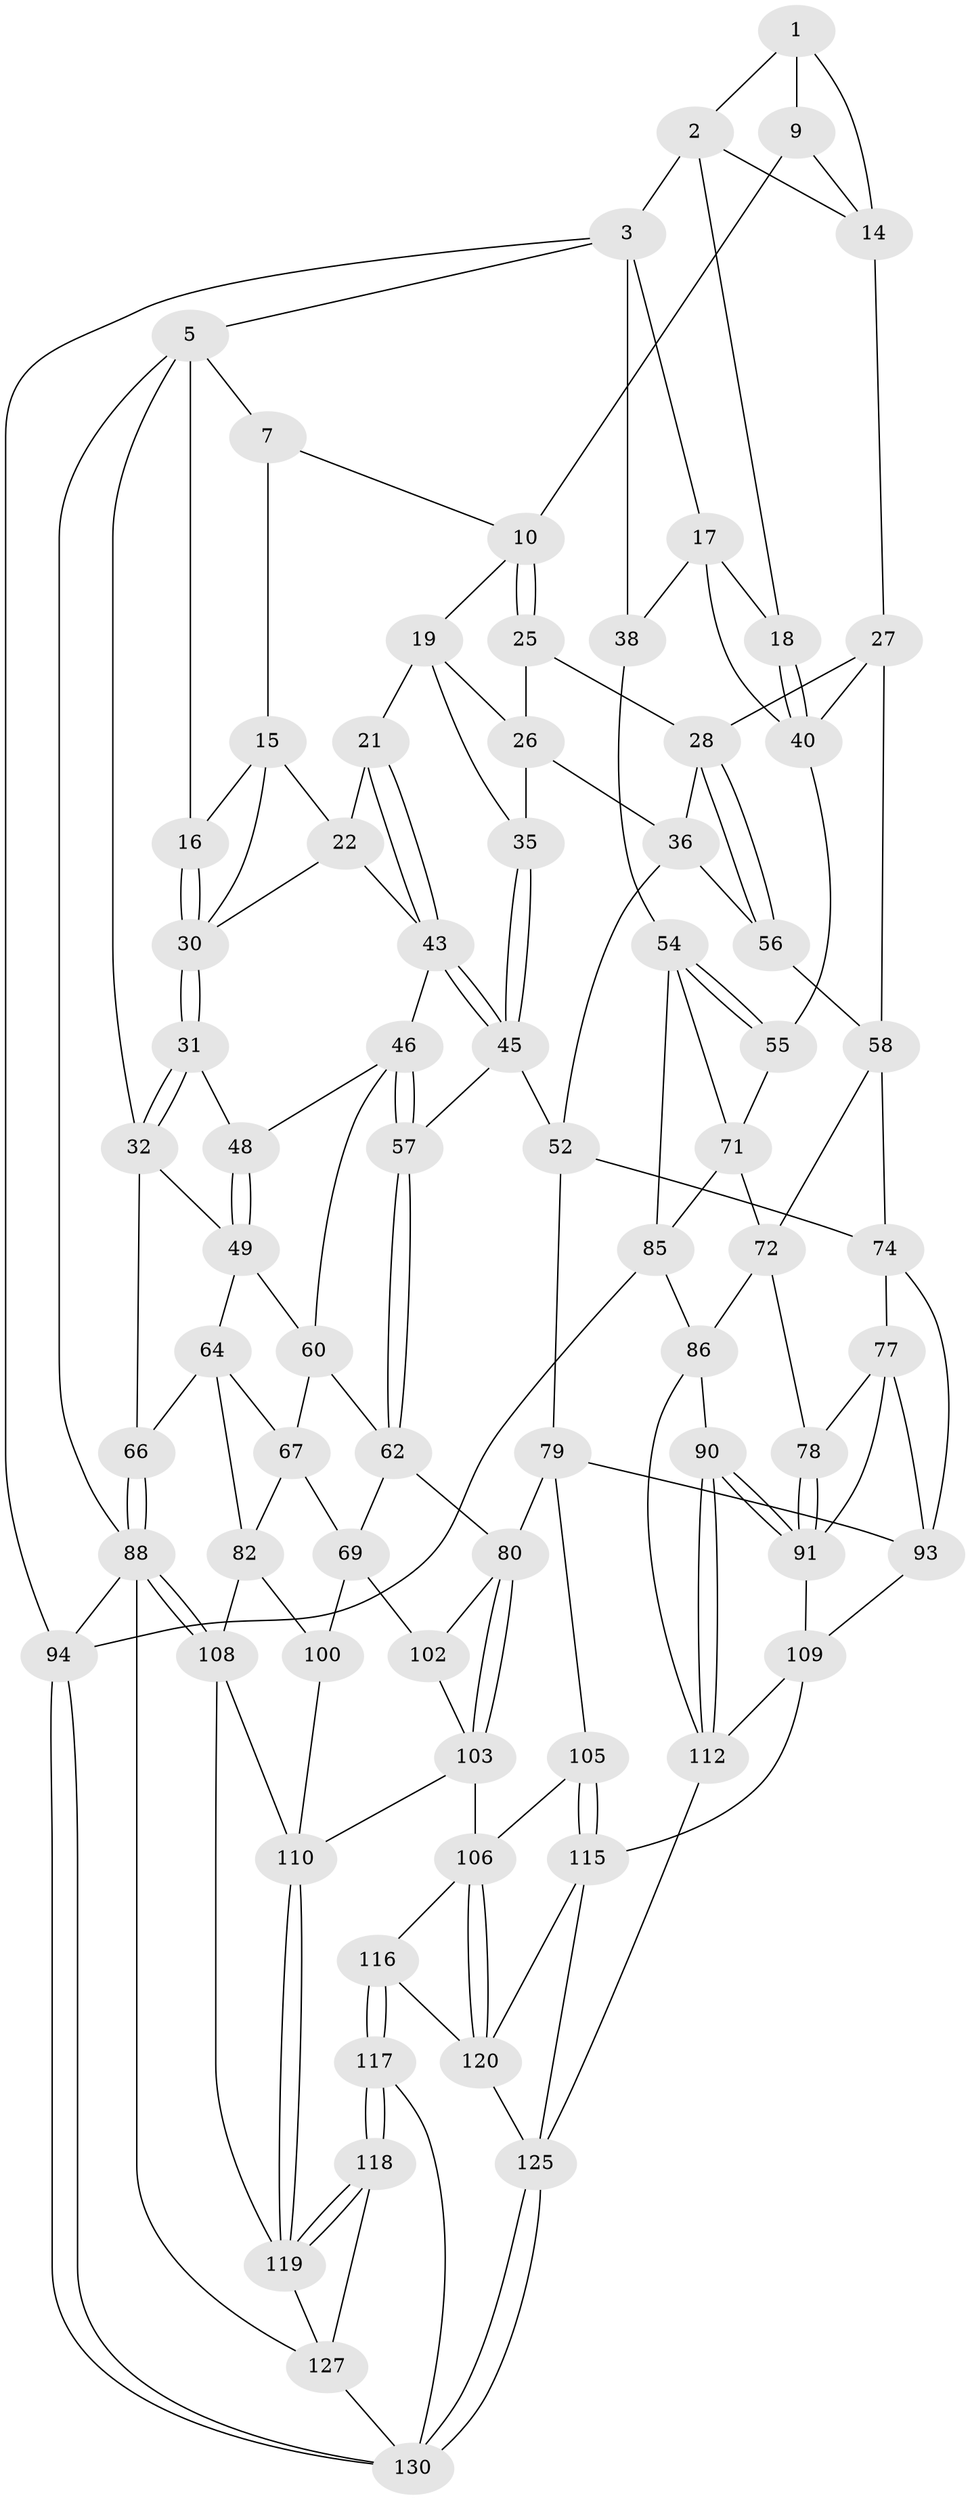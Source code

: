 // Generated by graph-tools (version 1.1) at 2025/52/02/27/25 19:52:41]
// undirected, 76 vertices, 169 edges
graph export_dot {
graph [start="1"]
  node [color=gray90,style=filled];
  1 [pos="+0.7255952329127607+0",super="+8"];
  2 [pos="+0.7593348118110449+0",super="+13"];
  3 [pos="+0.8987563033807107+0",super="+4"];
  5 [pos="+0+0",super="+6"];
  7 [pos="+0.39240173088644287+0",super="+12"];
  9 [pos="+0.613613958666707+0.02638710893209622"];
  10 [pos="+0.6072760277006739+0.033604097090439544",super="+11"];
  14 [pos="+0.7601638891233002+0.16027094634794653",super="+24"];
  15 [pos="+0.21731822015249466+0.0769687987760861",super="+23"];
  16 [pos="+0.19989797006417587+0.059191919938498164"];
  17 [pos="+0.874473713882885+0.12142430041939412",super="+39"];
  18 [pos="+0.825901926601252+0.14782349703313577"];
  19 [pos="+0.40901035381345674+0.09406755088285876",super="+20"];
  21 [pos="+0.30877049605986456+0.14610197268553676"];
  22 [pos="+0.2574070892023267+0.11854025092366798",super="+37"];
  25 [pos="+0.5645152083494271+0.10830631463266774"];
  26 [pos="+0.5198609307075942+0.11542874419130209",super="+34"];
  27 [pos="+0.6814870744687458+0.27282812946980256",super="+42"];
  28 [pos="+0.6649861653628449+0.2726735016296774",super="+29"];
  30 [pos="+0.05144130829179378+0.17588301456189975",super="+33"];
  31 [pos="+0.034747489115466934+0.18411405850353416"];
  32 [pos="+0+0.06879086469438307",super="+50"];
  35 [pos="+0.4177846377567887+0.2316889508641962"];
  36 [pos="+0.47854697025128246+0.24842369574829737",super="+51"];
  38 [pos="+1+0.2520927779108441"];
  40 [pos="+0.8588299294982467+0.27235340562381666",super="+41"];
  43 [pos="+0.28193914271667025+0.23044541667931182",super="+44"];
  45 [pos="+0.3526244858167328+0.33204775465995345",super="+53"];
  46 [pos="+0.16830619331898156+0.3130510686916672",super="+47"];
  48 [pos="+0.04552403330845706+0.19801166237192172"];
  49 [pos="+0.036860319182192874+0.36541066795484506",super="+61"];
  52 [pos="+0.42386612197822593+0.4282288329364778",super="+76"];
  54 [pos="+1+0.2836145619747748",super="+84"];
  55 [pos="+0.8922822731931361+0.3768290278345562"];
  56 [pos="+0.5501570197155436+0.4014396461283106"];
  57 [pos="+0.2724627677964877+0.4101849186132003"];
  58 [pos="+0.7654968217113419+0.4398402034112005",super="+59"];
  60 [pos="+0.0881729341835003+0.37295856332962657",super="+63"];
  62 [pos="+0.26005938487776625+0.4372683502272225",super="+68"];
  64 [pos="+0.06911459038828238+0.46263925809494416",super="+65"];
  66 [pos="+0+0.572268021618415"];
  67 [pos="+0.139473119680518+0.4586693034542716",super="+70"];
  69 [pos="+0.22609343881036428+0.5430527705511525",super="+99"];
  71 [pos="+0.9325495561601658+0.4809814444300581",super="+83"];
  72 [pos="+0.8921035133285+0.49407984336226596",super="+73"];
  74 [pos="+0.5799313095627798+0.4659827540990162",super="+75"];
  77 [pos="+0.7074452923460918+0.4975205870180337",super="+92"];
  78 [pos="+0.7531510611711508+0.48030238140941217"];
  79 [pos="+0.4144936052268588+0.5615504761736156",super="+98"];
  80 [pos="+0.39321925659097223+0.5762128157472346",super="+81"];
  82 [pos="+0.03880418509266053+0.5471375323925249",super="+101"];
  85 [pos="+1+0.744486796287552",super="+95"];
  86 [pos="+0.9643625450143274+0.7447421159075167",super="+87"];
  88 [pos="+0+0.7881968082347955",super="+89"];
  90 [pos="+0.8271972234240755+0.6697103481932323"];
  91 [pos="+0.8011272236232221+0.646516384490638",super="+96"];
  93 [pos="+0.5923462633491833+0.5890040182812667",super="+97"];
  94 [pos="+1+1"];
  100 [pos="+0.209949729007748+0.6612195611154758"];
  102 [pos="+0.3312446877898346+0.6310031233445659"];
  103 [pos="+0.4068498324705663+0.7239429895762137",super="+104"];
  105 [pos="+0.5264851520802304+0.6987457536122159"];
  106 [pos="+0.4587232270668213+0.7311072866072288",super="+107"];
  108 [pos="+0.07959551179284535+0.7628824714687069",super="+114"];
  109 [pos="+0.6578203196031916+0.6933163828321227",super="+113"];
  110 [pos="+0.3086121589128978+0.7372305545356881",super="+111"];
  112 [pos="+0.6930125452466914+0.7809256741918835",super="+124"];
  115 [pos="+0.5977329569559552+0.7948531902696981",super="+122"];
  116 [pos="+0.3700475045184201+0.8985857090504358"];
  117 [pos="+0.3670179368849147+0.8995163253460248",super="+131"];
  118 [pos="+0.3058074272814327+0.8509767120912161",super="+129"];
  119 [pos="+0.29613900616150496+0.8325941703882039",super="+123"];
  120 [pos="+0.4637453740359802+0.8432967443123778",super="+121"];
  125 [pos="+0.680883361416477+1",super="+126"];
  127 [pos="+0.13440184587195778+0.8520998538054718",super="+128"];
  130 [pos="+0.6837814608789448+1",super="+132"];
  1 -- 2;
  1 -- 9;
  1 -- 14;
  2 -- 3;
  2 -- 18;
  2 -- 14;
  3 -- 17;
  3 -- 38;
  3 -- 5;
  3 -- 94;
  5 -- 32;
  5 -- 88;
  5 -- 16;
  5 -- 7;
  7 -- 10;
  7 -- 15;
  9 -- 10;
  9 -- 14;
  10 -- 25;
  10 -- 25;
  10 -- 19;
  14 -- 27;
  15 -- 16;
  15 -- 22;
  15 -- 30;
  16 -- 30;
  16 -- 30;
  17 -- 18;
  17 -- 40;
  17 -- 38;
  18 -- 40;
  18 -- 40;
  19 -- 26;
  19 -- 35;
  19 -- 21;
  21 -- 22;
  21 -- 43;
  21 -- 43;
  22 -- 43;
  22 -- 30;
  25 -- 26;
  25 -- 28;
  26 -- 35;
  26 -- 36;
  27 -- 28;
  27 -- 40;
  27 -- 58;
  28 -- 56;
  28 -- 56;
  28 -- 36;
  30 -- 31;
  30 -- 31;
  31 -- 32;
  31 -- 32;
  31 -- 48;
  32 -- 49;
  32 -- 66;
  35 -- 45;
  35 -- 45;
  36 -- 56;
  36 -- 52;
  38 -- 54;
  40 -- 55;
  43 -- 45;
  43 -- 45;
  43 -- 46;
  45 -- 57;
  45 -- 52;
  46 -- 57;
  46 -- 57;
  46 -- 48;
  46 -- 60;
  48 -- 49;
  48 -- 49;
  49 -- 64;
  49 -- 60;
  52 -- 74;
  52 -- 79;
  54 -- 55;
  54 -- 55;
  54 -- 71;
  54 -- 85;
  55 -- 71;
  56 -- 58;
  57 -- 62;
  57 -- 62;
  58 -- 72;
  58 -- 74;
  60 -- 67;
  60 -- 62;
  62 -- 69;
  62 -- 80;
  64 -- 67;
  64 -- 66;
  64 -- 82;
  66 -- 88;
  66 -- 88;
  67 -- 82;
  67 -- 69;
  69 -- 100;
  69 -- 102;
  71 -- 72;
  71 -- 85;
  72 -- 78;
  72 -- 86;
  74 -- 77;
  74 -- 93;
  77 -- 78;
  77 -- 93;
  77 -- 91;
  78 -- 91;
  78 -- 91;
  79 -- 80;
  79 -- 105;
  79 -- 93;
  80 -- 103;
  80 -- 103;
  80 -- 102;
  82 -- 108;
  82 -- 100;
  85 -- 86;
  85 -- 94;
  86 -- 112;
  86 -- 90;
  88 -- 108;
  88 -- 108;
  88 -- 94;
  88 -- 127;
  90 -- 91;
  90 -- 91;
  90 -- 112;
  90 -- 112;
  91 -- 109;
  93 -- 109;
  94 -- 130;
  94 -- 130;
  100 -- 110;
  102 -- 103;
  103 -- 106;
  103 -- 110;
  105 -- 106;
  105 -- 115;
  105 -- 115;
  106 -- 120;
  106 -- 120;
  106 -- 116;
  108 -- 110;
  108 -- 119;
  109 -- 112;
  109 -- 115;
  110 -- 119;
  110 -- 119;
  112 -- 125;
  115 -- 120;
  115 -- 125;
  116 -- 117;
  116 -- 117;
  116 -- 120;
  117 -- 118 [weight=2];
  117 -- 118;
  117 -- 130;
  118 -- 119;
  118 -- 119;
  118 -- 127;
  119 -- 127;
  120 -- 125;
  125 -- 130;
  125 -- 130;
  127 -- 130;
}

